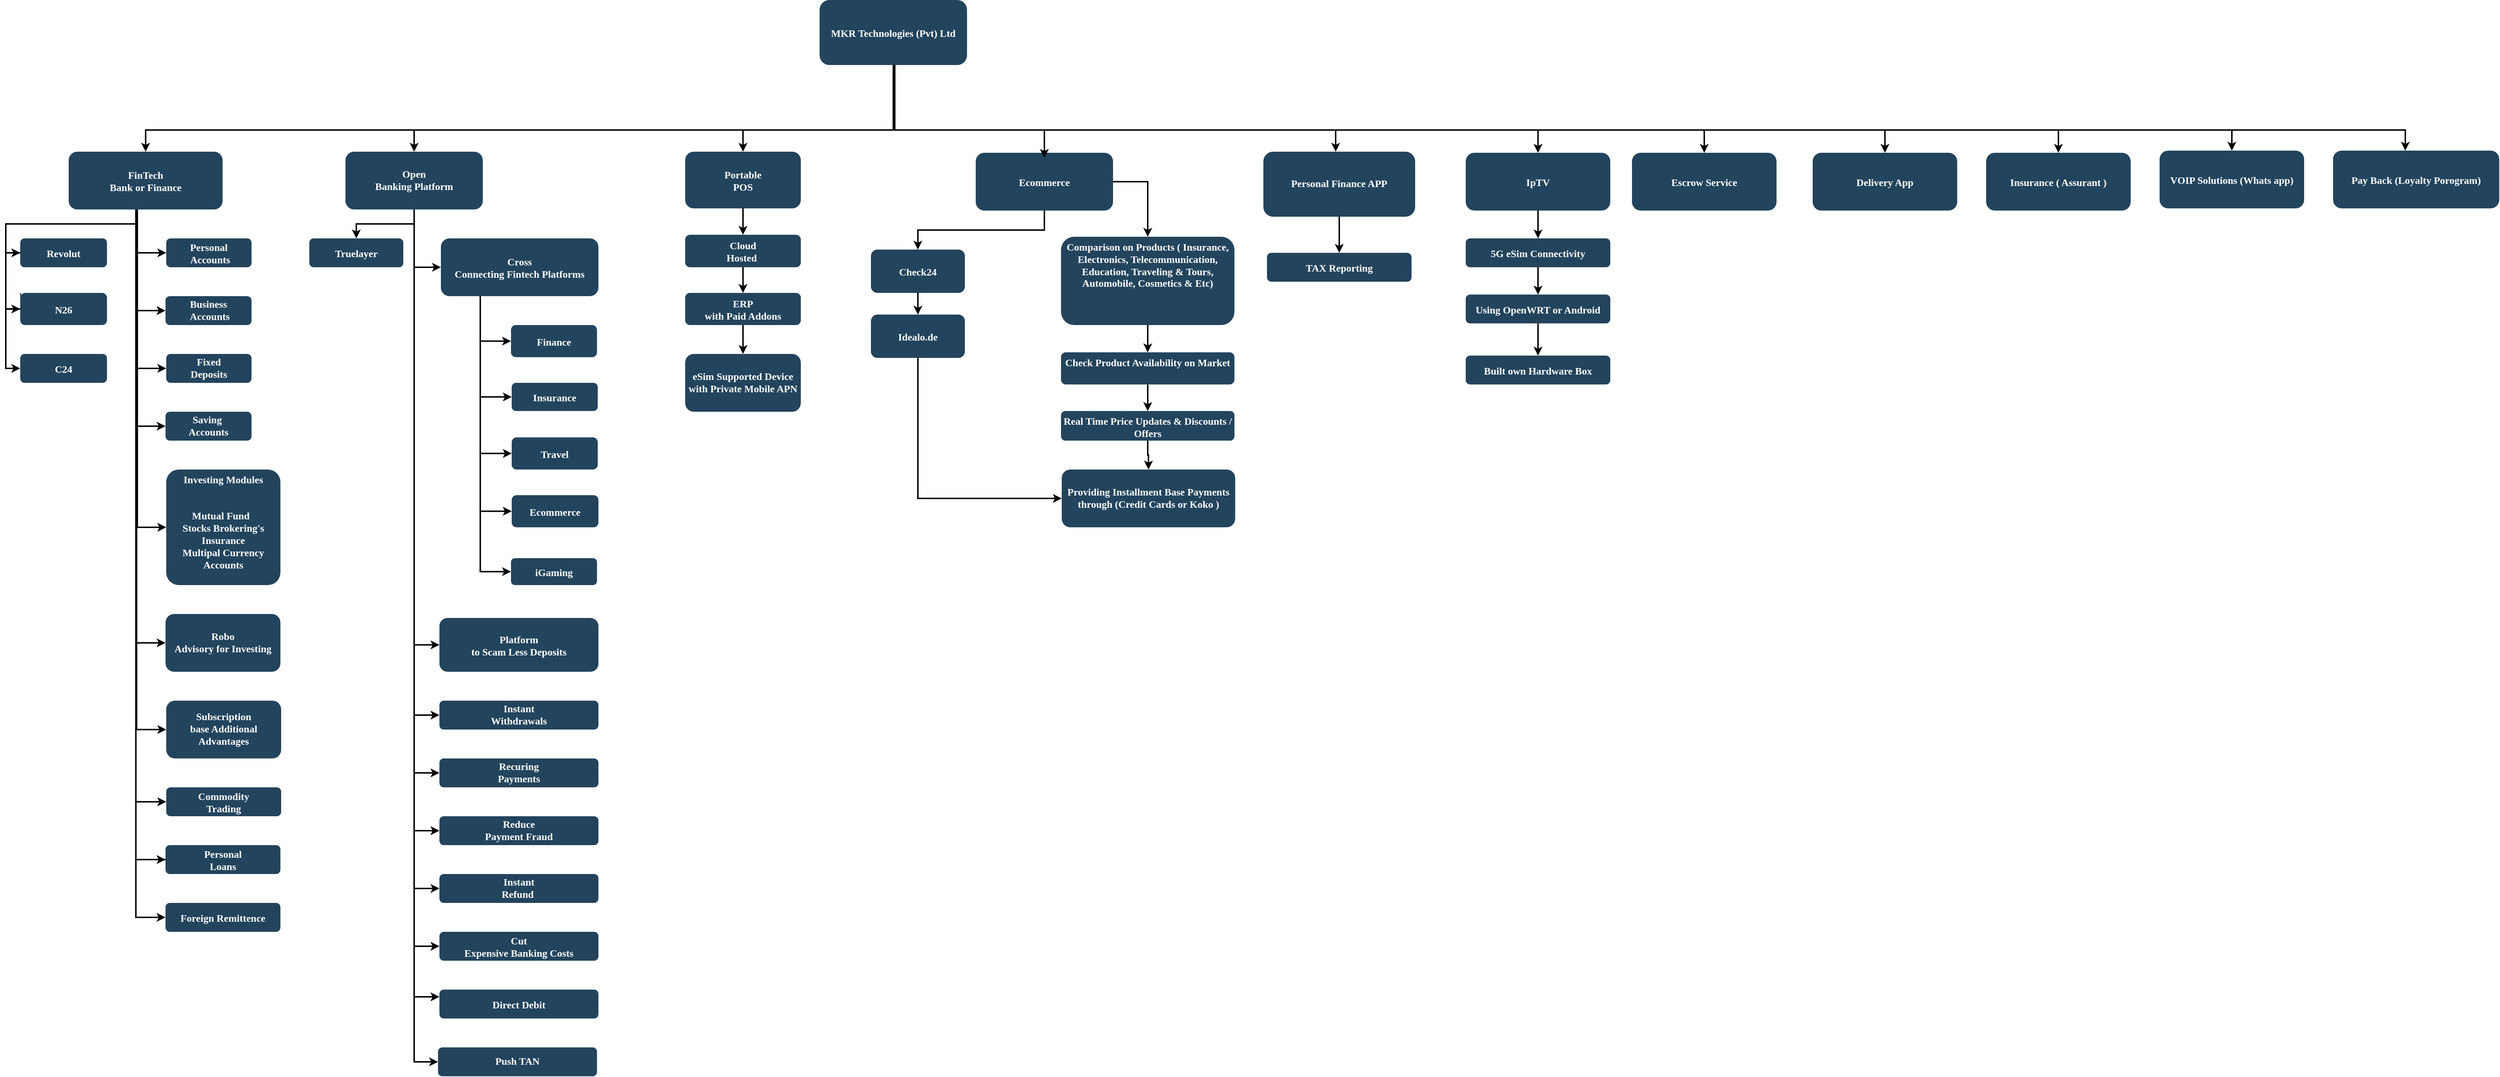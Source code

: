 <mxfile version="28.1.0">
  <diagram name="Page-1" id="2c0d36ab-eaac-3732-788b-9136903baeff">
    <mxGraphModel dx="2946" dy="1087" grid="1" gridSize="10" guides="1" tooltips="1" connect="1" arrows="1" fold="1" page="1" pageScale="1.5" pageWidth="1654" pageHeight="1169" background="none" math="0" shadow="0">
      <root>
        <mxCell id="0" />
        <mxCell id="1" parent="0" />
        <mxCell id="46ZgH81Ad_jFvTiQ-aaI-148" style="edgeStyle=orthogonalEdgeStyle;rounded=0;orthogonalLoop=1;jettySize=auto;html=1;exitX=0.5;exitY=1;exitDx=0;exitDy=0;strokeWidth=2;" parent="1" source="2" target="46ZgH81Ad_jFvTiQ-aaI-145" edge="1">
          <mxGeometry relative="1" as="geometry">
            <Array as="points">
              <mxPoint x="1248" y="220" />
              <mxPoint x="1250" y="220" />
              <mxPoint x="1250" y="290" />
              <mxPoint x="1860" y="290" />
            </Array>
          </mxGeometry>
        </mxCell>
        <mxCell id="46ZgH81Ad_jFvTiQ-aaI-154" style="edgeStyle=orthogonalEdgeStyle;rounded=0;orthogonalLoop=1;jettySize=auto;html=1;exitX=0.5;exitY=1;exitDx=0;exitDy=0;entryX=0.5;entryY=0;entryDx=0;entryDy=0;strokeWidth=2;" parent="1" source="2" target="10" edge="1">
          <mxGeometry relative="1" as="geometry">
            <Array as="points">
              <mxPoint x="1250" y="200" />
              <mxPoint x="1250" y="290" />
              <mxPoint x="1040" y="290" />
            </Array>
          </mxGeometry>
        </mxCell>
        <mxCell id="46ZgH81Ad_jFvTiQ-aaI-155" style="edgeStyle=orthogonalEdgeStyle;rounded=0;orthogonalLoop=1;jettySize=auto;html=1;exitX=0.5;exitY=1;exitDx=0;exitDy=0;entryX=0.5;entryY=0;entryDx=0;entryDy=0;strokeWidth=2;" parent="1" source="2" target="13" edge="1">
          <mxGeometry relative="1" as="geometry">
            <Array as="points">
              <mxPoint x="1248" y="290" />
              <mxPoint x="214" y="290" />
            </Array>
          </mxGeometry>
        </mxCell>
        <mxCell id="HMDARcw2_HYiJdbcsD-V-118" style="edgeStyle=orthogonalEdgeStyle;rounded=0;orthogonalLoop=1;jettySize=auto;html=1;exitX=0.5;exitY=1;exitDx=0;exitDy=0;entryX=0.5;entryY=0;entryDx=0;entryDy=0;strokeWidth=2;" parent="1" source="2" target="HMDARcw2_HYiJdbcsD-V-111" edge="1">
          <mxGeometry relative="1" as="geometry">
            <Array as="points">
              <mxPoint x="1250" y="200" />
              <mxPoint x="1250" y="290" />
              <mxPoint x="2140" y="290" />
            </Array>
          </mxGeometry>
        </mxCell>
        <mxCell id="LEnRK2xh1bTNSe5XveaE-107" style="edgeStyle=orthogonalEdgeStyle;rounded=0;orthogonalLoop=1;jettySize=auto;html=1;exitX=0.5;exitY=1;exitDx=0;exitDy=0;strokeWidth=2;" parent="1" source="2" target="LEnRK2xh1bTNSe5XveaE-105" edge="1">
          <mxGeometry relative="1" as="geometry">
            <Array as="points">
              <mxPoint x="1250" y="200" />
              <mxPoint x="1250" y="290" />
              <mxPoint x="2370" y="290" />
            </Array>
          </mxGeometry>
        </mxCell>
        <mxCell id="0Mbztuet_iNl4KIyFu8y-107" style="edgeStyle=orthogonalEdgeStyle;rounded=0;orthogonalLoop=1;jettySize=auto;html=1;exitX=0.5;exitY=1;exitDx=0;exitDy=0;entryX=0.5;entryY=0;entryDx=0;entryDy=0;strokeWidth=2;strokeColor=none;curved=0;" parent="1" source="2" target="0Mbztuet_iNl4KIyFu8y-105" edge="1">
          <mxGeometry relative="1" as="geometry" />
        </mxCell>
        <mxCell id="0Mbztuet_iNl4KIyFu8y-108" style="edgeStyle=orthogonalEdgeStyle;rounded=0;orthogonalLoop=1;jettySize=auto;html=1;exitX=0.5;exitY=1;exitDx=0;exitDy=0;strokeWidth=2;" parent="1" source="2" target="0Mbztuet_iNl4KIyFu8y-105" edge="1">
          <mxGeometry relative="1" as="geometry">
            <Array as="points">
              <mxPoint x="1250" y="200" />
              <mxPoint x="1250" y="290" />
              <mxPoint x="2620" y="290" />
            </Array>
          </mxGeometry>
        </mxCell>
        <mxCell id="4Vp10fmGyDdXfndkFbGP-106" style="edgeStyle=orthogonalEdgeStyle;rounded=0;orthogonalLoop=1;jettySize=auto;html=1;exitX=0.5;exitY=1;exitDx=0;exitDy=0;strokeWidth=2;" parent="1" source="2" target="4Vp10fmGyDdXfndkFbGP-105" edge="1">
          <mxGeometry relative="1" as="geometry">
            <Array as="points">
              <mxPoint x="1250" y="200" />
              <mxPoint x="1250" y="290" />
              <mxPoint x="2860" y="290" />
            </Array>
          </mxGeometry>
        </mxCell>
        <mxCell id="-ZhFlDTdAu7WCTXH46YC-106" style="edgeStyle=orthogonalEdgeStyle;rounded=0;orthogonalLoop=1;jettySize=auto;html=1;exitX=0.5;exitY=1;exitDx=0;exitDy=0;entryX=0.5;entryY=0;entryDx=0;entryDy=0;strokeWidth=2;" parent="1" source="2" target="-ZhFlDTdAu7WCTXH46YC-105" edge="1">
          <mxGeometry relative="1" as="geometry">
            <Array as="points">
              <mxPoint x="1250" y="200" />
              <mxPoint x="1250" y="290" />
              <mxPoint x="3100" y="290" />
            </Array>
          </mxGeometry>
        </mxCell>
        <mxCell id="-ZhFlDTdAu7WCTXH46YC-108" style="edgeStyle=orthogonalEdgeStyle;rounded=0;orthogonalLoop=1;jettySize=auto;html=1;exitX=0.5;exitY=1;exitDx=0;exitDy=0;strokeWidth=2;" parent="1" source="2" target="-ZhFlDTdAu7WCTXH46YC-107" edge="1">
          <mxGeometry relative="1" as="geometry">
            <Array as="points">
              <mxPoint x="1248" y="290" />
              <mxPoint x="3340" y="290" />
            </Array>
          </mxGeometry>
        </mxCell>
        <mxCell id="2" value="MKR Technologies (Pvt) Ltd" style="rounded=1;fillColor=#23445D;gradientColor=none;strokeColor=none;fontColor=#FFFFFF;fontStyle=1;fontFamily=Tahoma;fontSize=14" parent="1" vertex="1">
          <mxGeometry x="1146" y="110" width="204" height="90" as="geometry" />
        </mxCell>
        <mxCell id="46ZgH81Ad_jFvTiQ-aaI-136" style="edgeStyle=orthogonalEdgeStyle;rounded=0;orthogonalLoop=1;jettySize=auto;html=1;exitX=1;exitY=0.5;exitDx=0;exitDy=0;entryX=0.5;entryY=0;entryDx=0;entryDy=0;strokeWidth=2;" parent="1" source="4" target="48" edge="1">
          <mxGeometry relative="1" as="geometry" />
        </mxCell>
        <mxCell id="4" value="Ecommerce" style="rounded=1;fillColor=#23445D;gradientColor=none;strokeColor=none;fontColor=#FFFFFF;fontStyle=1;fontFamily=Tahoma;fontSize=14" parent="1" vertex="1">
          <mxGeometry x="1362.0" y="321.5" width="190" height="80" as="geometry" />
        </mxCell>
        <mxCell id="9" value="" style="edgeStyle=elbowEdgeStyle;elbow=vertical;strokeWidth=2;rounded=0;exitX=0.5;exitY=1;exitDx=0;exitDy=0;" parent="1" source="2" edge="1">
          <mxGeometry x="337" y="215.5" width="100" height="100" as="geometry">
            <mxPoint x="1040" y="230" as="sourcePoint" />
            <mxPoint x="1457" y="328.5" as="targetPoint" />
            <Array as="points">
              <mxPoint x="1160" y="290" />
              <mxPoint x="1050" y="294" />
            </Array>
          </mxGeometry>
        </mxCell>
        <mxCell id="46ZgH81Ad_jFvTiQ-aaI-150" style="edgeStyle=orthogonalEdgeStyle;rounded=0;orthogonalLoop=1;jettySize=auto;html=1;exitX=0.5;exitY=1;exitDx=0;exitDy=0;entryX=0.5;entryY=0;entryDx=0;entryDy=0;strokeWidth=2;" parent="1" source="10" target="41" edge="1">
          <mxGeometry relative="1" as="geometry" />
        </mxCell>
        <mxCell id="10" value="Portable&#xa;POS" style="rounded=1;fillColor=#23445D;gradientColor=none;strokeColor=none;fontColor=#FFFFFF;fontStyle=1;fontFamily=Tahoma;fontSize=14" parent="1" vertex="1">
          <mxGeometry x="960" y="320" width="160" height="78.5" as="geometry" />
        </mxCell>
        <mxCell id="46ZgH81Ad_jFvTiQ-aaI-121" style="edgeStyle=orthogonalEdgeStyle;rounded=0;orthogonalLoop=1;jettySize=auto;html=1;exitX=0.5;exitY=1;exitDx=0;exitDy=0;entryX=0;entryY=0.5;entryDx=0;entryDy=0;strokeWidth=2;" parent="1" source="12" target="37" edge="1">
          <mxGeometry relative="1" as="geometry" />
        </mxCell>
        <mxCell id="46ZgH81Ad_jFvTiQ-aaI-122" style="edgeStyle=orthogonalEdgeStyle;rounded=0;orthogonalLoop=1;jettySize=auto;html=1;exitX=0.5;exitY=1;exitDx=0;exitDy=0;entryX=0;entryY=0.5;entryDx=0;entryDy=0;strokeWidth=2;" parent="1" source="12" target="38" edge="1">
          <mxGeometry relative="1" as="geometry" />
        </mxCell>
        <mxCell id="46ZgH81Ad_jFvTiQ-aaI-124" style="edgeStyle=orthogonalEdgeStyle;rounded=0;orthogonalLoop=1;jettySize=auto;html=1;exitX=0.5;exitY=1;exitDx=0;exitDy=0;entryX=0;entryY=0.5;entryDx=0;entryDy=0;strokeWidth=2;" parent="1" source="12" target="39" edge="1">
          <mxGeometry relative="1" as="geometry" />
        </mxCell>
        <mxCell id="46ZgH81Ad_jFvTiQ-aaI-125" style="edgeStyle=orthogonalEdgeStyle;rounded=0;orthogonalLoop=1;jettySize=auto;html=1;exitX=0.5;exitY=1;exitDx=0;exitDy=0;entryX=0;entryY=0.5;entryDx=0;entryDy=0;strokeWidth=2;" parent="1" source="12" target="8fLzP8o-x3sx5GPTJKCO-153" edge="1">
          <mxGeometry relative="1" as="geometry" />
        </mxCell>
        <mxCell id="46ZgH81Ad_jFvTiQ-aaI-126" style="edgeStyle=orthogonalEdgeStyle;rounded=0;orthogonalLoop=1;jettySize=auto;html=1;exitX=0.5;exitY=1;exitDx=0;exitDy=0;entryX=0;entryY=0.5;entryDx=0;entryDy=0;strokeWidth=2;" parent="1" source="12" target="8fLzP8o-x3sx5GPTJKCO-154" edge="1">
          <mxGeometry relative="1" as="geometry" />
        </mxCell>
        <mxCell id="46ZgH81Ad_jFvTiQ-aaI-127" style="edgeStyle=orthogonalEdgeStyle;rounded=0;orthogonalLoop=1;jettySize=auto;html=1;exitX=0.5;exitY=1;exitDx=0;exitDy=0;entryX=0;entryY=0.5;entryDx=0;entryDy=0;strokeWidth=2;" parent="1" source="12" target="8fLzP8o-x3sx5GPTJKCO-155" edge="1">
          <mxGeometry relative="1" as="geometry" />
        </mxCell>
        <mxCell id="46ZgH81Ad_jFvTiQ-aaI-128" style="edgeStyle=orthogonalEdgeStyle;rounded=0;orthogonalLoop=1;jettySize=auto;html=1;exitX=0.5;exitY=1;exitDx=0;exitDy=0;entryX=0;entryY=0.25;entryDx=0;entryDy=0;strokeWidth=2;" parent="1" source="12" target="95Yf4TQ1uGfuyi8VCFPg-128" edge="1">
          <mxGeometry relative="1" as="geometry" />
        </mxCell>
        <mxCell id="46ZgH81Ad_jFvTiQ-aaI-131" style="edgeStyle=orthogonalEdgeStyle;rounded=0;orthogonalLoop=1;jettySize=auto;html=1;exitX=0.5;exitY=1;exitDx=0;exitDy=0;entryX=0;entryY=0.5;entryDx=0;entryDy=0;strokeWidth=2;" parent="1" source="12" target="29" edge="1">
          <mxGeometry relative="1" as="geometry" />
        </mxCell>
        <mxCell id="46ZgH81Ad_jFvTiQ-aaI-133" style="edgeStyle=orthogonalEdgeStyle;rounded=0;orthogonalLoop=1;jettySize=auto;html=1;exitX=0.5;exitY=1;exitDx=0;exitDy=0;entryX=0.5;entryY=0;entryDx=0;entryDy=0;strokeWidth=2;" parent="1" source="12" target="25" edge="1">
          <mxGeometry relative="1" as="geometry" />
        </mxCell>
        <mxCell id="46ZgH81Ad_jFvTiQ-aaI-161" style="edgeStyle=orthogonalEdgeStyle;rounded=0;orthogonalLoop=1;jettySize=auto;html=1;exitX=0.5;exitY=1;exitDx=0;exitDy=0;entryX=0;entryY=0.5;entryDx=0;entryDy=0;strokeWidth=2;" parent="1" source="12" target="46ZgH81Ad_jFvTiQ-aaI-159" edge="1">
          <mxGeometry relative="1" as="geometry" />
        </mxCell>
        <mxCell id="12" value="Open&#xa;Banking Platform" style="rounded=1;fillColor=#23445D;gradientColor=none;strokeColor=none;fontColor=#FFFFFF;fontStyle=1;fontFamily=Tahoma;fontSize=14;whiteSpace=wrap;" parent="1" vertex="1">
          <mxGeometry x="490.0" y="320" width="190" height="80" as="geometry" />
        </mxCell>
        <mxCell id="46ZgH81Ad_jFvTiQ-aaI-109" style="edgeStyle=orthogonalEdgeStyle;rounded=0;orthogonalLoop=1;jettySize=auto;html=1;entryX=0;entryY=0.5;entryDx=0;entryDy=0;strokeWidth=2;" parent="1" target="14" edge="1">
          <mxGeometry relative="1" as="geometry">
            <mxPoint x="200" y="420" as="sourcePoint" />
            <Array as="points">
              <mxPoint x="107" y="420" />
              <mxPoint x="20" y="420" />
              <mxPoint x="20" y="460" />
            </Array>
          </mxGeometry>
        </mxCell>
        <mxCell id="13" value="FinTech&#xa;Bank or Finance" style="rounded=1;fillColor=#23445D;gradientColor=none;strokeColor=none;fontColor=#FFFFFF;fontStyle=1;fontFamily=Tahoma;fontSize=14" parent="1" vertex="1">
          <mxGeometry x="107" y="320" width="213" height="80" as="geometry" />
        </mxCell>
        <mxCell id="46ZgH81Ad_jFvTiQ-aaI-110" style="edgeStyle=orthogonalEdgeStyle;rounded=0;orthogonalLoop=1;jettySize=auto;html=1;exitX=0;exitY=0.5;exitDx=0;exitDy=0;entryX=0;entryY=0.5;entryDx=0;entryDy=0;strokeWidth=2;" parent="1" source="14" target="15" edge="1">
          <mxGeometry relative="1" as="geometry" />
        </mxCell>
        <mxCell id="14" value="Revolut" style="rounded=1;fillColor=#23445D;gradientColor=none;strokeColor=none;fontColor=#FFFFFF;fontStyle=1;fontFamily=Tahoma;fontSize=14" parent="1" vertex="1">
          <mxGeometry x="40" y="440" width="120" height="40" as="geometry" />
        </mxCell>
        <mxCell id="8fLzP8o-x3sx5GPTJKCO-126" style="edgeStyle=none;rounded=0;orthogonalLoop=1;jettySize=auto;html=1;exitX=0;exitY=0;exitDx=0;exitDy=0;entryX=0;entryY=0.25;entryDx=0;entryDy=0;" parent="1" source="15" edge="1">
          <mxGeometry relative="1" as="geometry">
            <mxPoint x="47" y="555.5" as="targetPoint" />
          </mxGeometry>
        </mxCell>
        <mxCell id="46ZgH81Ad_jFvTiQ-aaI-111" style="edgeStyle=orthogonalEdgeStyle;rounded=0;orthogonalLoop=1;jettySize=auto;html=1;exitX=0;exitY=0.5;exitDx=0;exitDy=0;entryX=0;entryY=0.5;entryDx=0;entryDy=0;strokeWidth=2;" parent="1" source="15" target="8fLzP8o-x3sx5GPTJKCO-135" edge="1">
          <mxGeometry relative="1" as="geometry" />
        </mxCell>
        <mxCell id="15" value="N26" style="rounded=1;fillColor=#23445D;gradientColor=none;strokeColor=none;fontColor=#FFFFFF;fontStyle=1;fontFamily=Tahoma;fontSize=14" parent="1" vertex="1">
          <mxGeometry x="40" y="515.5" width="120" height="44.5" as="geometry" />
        </mxCell>
        <mxCell id="16" value="Personal&#xa; Accounts" style="rounded=1;fillColor=#23445D;gradientColor=none;strokeColor=none;fontColor=#FFFFFF;fontStyle=1;fontFamily=Tahoma;fontSize=14" parent="1" vertex="1">
          <mxGeometry x="242" y="440" width="118" height="40" as="geometry" />
        </mxCell>
        <mxCell id="17" value="Business&#xa; Accounts" style="rounded=1;fillColor=#23445D;gradientColor=none;strokeColor=none;fontColor=#FFFFFF;fontStyle=1;fontFamily=Tahoma;fontSize=14;whiteSpace=wrap;" parent="1" vertex="1">
          <mxGeometry x="241" y="520" width="119" height="40" as="geometry" />
        </mxCell>
        <mxCell id="18" value="&#xa;&#xa;&#xa;&#xa;&#xa;Fixed&#xa;Deposits&#xa;  &#xa; &#xa;&#xa;&#xa;&#xa;" style="rounded=1;fillColor=#23445D;gradientColor=none;strokeColor=none;fontColor=#FFFFFF;fontStyle=1;fontFamily=Tahoma;fontSize=14;whiteSpace=wrap;" parent="1" vertex="1">
          <mxGeometry x="242" y="600" width="118" height="40" as="geometry" />
        </mxCell>
        <mxCell id="19" value="&#xa;&#xa;&#xa;&#xa;Saving &#xa;Accounts&#xa;  &#xa; &#xa;&#xa;&#xa;" style="rounded=1;fillColor=#23445D;gradientColor=none;strokeColor=none;fontColor=#FFFFFF;fontStyle=1;fontFamily=Tahoma;fontSize=14;whiteSpace=wrap;" parent="1" vertex="1">
          <mxGeometry x="241" y="680" width="119" height="40" as="geometry" />
        </mxCell>
        <mxCell id="20" value="Investing Modules&#xa;&#xa; &#xa;  Mutual Fund&#xa;Stocks Brokering&#39;s&#xa;Insurance&#xa;Multipal Currency Accounts&#xa;&#xa;&#xa;&#xa;&#xa;&#xa; &#xa;  &#xa;  &#xa;&#xa;  &#xa; &#xa;&#xa;" style="rounded=1;fillColor=#23445D;gradientColor=none;strokeColor=none;fontColor=#FFFFFF;fontStyle=1;fontFamily=Tahoma;fontSize=14;arcSize=11;verticalAlign=top;textDirection=rtl;labelPosition=center;verticalLabelPosition=middle;align=center;whiteSpace=wrap;" parent="1" vertex="1">
          <mxGeometry x="242" y="760" width="158" height="160" as="geometry" />
        </mxCell>
        <mxCell id="23" value="Robo&#xa;Advisory for Investing" style="rounded=1;fillColor=#23445D;gradientColor=none;strokeColor=none;fontColor=#FFFFFF;fontStyle=1;fontFamily=Tahoma;fontSize=14;whiteSpace=wrap;" parent="1" vertex="1">
          <mxGeometry x="241" y="960" width="159" height="80" as="geometry" />
        </mxCell>
        <mxCell id="25" value="Truelayer" style="rounded=1;fillColor=#23445D;gradientColor=none;strokeColor=none;fontColor=#FFFFFF;fontStyle=1;fontFamily=Tahoma;fontSize=14" parent="1" vertex="1">
          <mxGeometry x="440" y="440" width="130" height="40" as="geometry" />
        </mxCell>
        <mxCell id="46ZgH81Ad_jFvTiQ-aaI-115" style="edgeStyle=orthogonalEdgeStyle;rounded=0;orthogonalLoop=1;jettySize=auto;html=1;exitX=0.25;exitY=1;exitDx=0;exitDy=0;entryX=0;entryY=0.5;entryDx=0;entryDy=0;strokeWidth=2;" parent="1" source="29" target="30" edge="1">
          <mxGeometry relative="1" as="geometry" />
        </mxCell>
        <mxCell id="46ZgH81Ad_jFvTiQ-aaI-116" style="edgeStyle=orthogonalEdgeStyle;rounded=0;orthogonalLoop=1;jettySize=auto;html=1;exitX=0.25;exitY=1;exitDx=0;exitDy=0;entryX=0;entryY=0.5;entryDx=0;entryDy=0;strokeWidth=2;" parent="1" source="29" target="31" edge="1">
          <mxGeometry relative="1" as="geometry" />
        </mxCell>
        <mxCell id="46ZgH81Ad_jFvTiQ-aaI-117" style="edgeStyle=orthogonalEdgeStyle;rounded=0;orthogonalLoop=1;jettySize=auto;html=1;exitX=0.25;exitY=1;exitDx=0;exitDy=0;entryX=0;entryY=0.5;entryDx=0;entryDy=0;strokeWidth=2;" parent="1" source="29" target="32" edge="1">
          <mxGeometry relative="1" as="geometry" />
        </mxCell>
        <mxCell id="46ZgH81Ad_jFvTiQ-aaI-118" style="edgeStyle=orthogonalEdgeStyle;rounded=0;orthogonalLoop=1;jettySize=auto;html=1;exitX=0.25;exitY=1;exitDx=0;exitDy=0;entryX=0;entryY=0.5;entryDx=0;entryDy=0;strokeWidth=2;" parent="1" source="29" target="35" edge="1">
          <mxGeometry relative="1" as="geometry" />
        </mxCell>
        <mxCell id="46ZgH81Ad_jFvTiQ-aaI-119" style="edgeStyle=orthogonalEdgeStyle;rounded=0;orthogonalLoop=1;jettySize=auto;html=1;exitX=0.25;exitY=1;exitDx=0;exitDy=0;entryX=0;entryY=0.5;entryDx=0;entryDy=0;strokeWidth=2;" parent="1" source="29" target="36" edge="1">
          <mxGeometry relative="1" as="geometry" />
        </mxCell>
        <mxCell id="29" value="Cross&#xa;Connecting Fintech Platforms" style="rounded=1;fillColor=#23445D;gradientColor=none;strokeColor=none;fontColor=#FFFFFF;fontStyle=1;fontFamily=Tahoma;fontSize=14" parent="1" vertex="1">
          <mxGeometry x="622" y="440" width="218" height="80" as="geometry" />
        </mxCell>
        <mxCell id="30" value="Finance" style="rounded=1;fillColor=#23445D;gradientColor=none;strokeColor=none;fontColor=#FFFFFF;fontStyle=1;fontFamily=Tahoma;fontSize=14" parent="1" vertex="1">
          <mxGeometry x="719" y="560" width="119" height="44.5" as="geometry" />
        </mxCell>
        <mxCell id="31" value="Insurance" style="rounded=1;fillColor=#23445D;gradientColor=none;strokeColor=none;fontColor=#FFFFFF;fontStyle=1;fontFamily=Tahoma;fontSize=14" parent="1" vertex="1">
          <mxGeometry x="720" y="640" width="119" height="39" as="geometry" />
        </mxCell>
        <mxCell id="32" value="Travel" style="rounded=1;fillColor=#23445D;gradientColor=none;strokeColor=none;fontColor=#FFFFFF;fontStyle=1;fontFamily=Tahoma;fontSize=14" parent="1" vertex="1">
          <mxGeometry x="720" y="715.5" width="119" height="44.5" as="geometry" />
        </mxCell>
        <mxCell id="35" value="Ecommerce" style="rounded=1;fillColor=#23445D;gradientColor=none;strokeColor=none;fontColor=#FFFFFF;fontStyle=1;fontFamily=Tahoma;fontSize=14" parent="1" vertex="1">
          <mxGeometry x="720" y="795.5" width="120" height="44.5" as="geometry" />
        </mxCell>
        <mxCell id="36" value="iGaming" style="rounded=1;fillColor=#23445D;gradientColor=none;strokeColor=none;fontColor=#FFFFFF;fontStyle=1;fontFamily=Tahoma;fontSize=14" parent="1" vertex="1">
          <mxGeometry x="719" y="882.75" width="119" height="37.25" as="geometry" />
        </mxCell>
        <mxCell id="37" value="Platform&#xa;to Scam Less Deposits" style="rounded=1;fillColor=#23445D;gradientColor=none;strokeColor=none;fontColor=#FFFFFF;fontStyle=1;fontFamily=Tahoma;fontSize=14" parent="1" vertex="1">
          <mxGeometry x="620" y="965.5" width="220" height="74.5" as="geometry" />
        </mxCell>
        <mxCell id="38" value="Instant&#xa;Withdrawals" style="rounded=1;fillColor=#23445D;gradientColor=none;strokeColor=none;fontColor=#FFFFFF;fontStyle=1;fontFamily=Tahoma;fontSize=14;whiteSpace=wrap;" parent="1" vertex="1">
          <mxGeometry x="620" y="1080" width="220" height="40" as="geometry" />
        </mxCell>
        <mxCell id="39" value="Recuring&#xa;Payments" style="rounded=1;fillColor=#23445D;gradientColor=none;strokeColor=none;fontColor=#FFFFFF;fontStyle=1;fontFamily=Tahoma;fontSize=14;whiteSpace=wrap;" parent="1" vertex="1">
          <mxGeometry x="620" y="1160" width="220" height="40" as="geometry" />
        </mxCell>
        <mxCell id="46ZgH81Ad_jFvTiQ-aaI-151" style="edgeStyle=orthogonalEdgeStyle;rounded=0;orthogonalLoop=1;jettySize=auto;html=1;exitX=0.5;exitY=1;exitDx=0;exitDy=0;entryX=0.5;entryY=0;entryDx=0;entryDy=0;strokeWidth=2;" parent="1" source="41" target="42" edge="1">
          <mxGeometry relative="1" as="geometry" />
        </mxCell>
        <mxCell id="41" value="Cloud&#xa;Hosted " style="rounded=1;fillColor=#23445D;gradientColor=none;strokeColor=none;fontColor=#FFFFFF;fontStyle=1;fontFamily=Tahoma;fontSize=14" parent="1" vertex="1">
          <mxGeometry x="960" y="435" width="160" height="45" as="geometry" />
        </mxCell>
        <mxCell id="46ZgH81Ad_jFvTiQ-aaI-152" style="edgeStyle=orthogonalEdgeStyle;rounded=0;orthogonalLoop=1;jettySize=auto;html=1;exitX=0.5;exitY=1;exitDx=0;exitDy=0;entryX=0.5;entryY=0;entryDx=0;entryDy=0;strokeWidth=2;" parent="1" source="42" target="43" edge="1">
          <mxGeometry relative="1" as="geometry" />
        </mxCell>
        <mxCell id="42" value="ERP&#xa;with Paid Addons" style="rounded=1;fillColor=#23445D;gradientColor=none;strokeColor=none;fontColor=#FFFFFF;fontStyle=1;fontFamily=Tahoma;fontSize=14" parent="1" vertex="1">
          <mxGeometry x="960" y="515.5" width="160" height="44.5" as="geometry" />
        </mxCell>
        <mxCell id="43" value="eSim Supported Device with Private Mobile APN" style="rounded=1;fillColor=#23445D;gradientColor=none;strokeColor=none;fontColor=#FFFFFF;fontStyle=1;fontFamily=Tahoma;fontSize=14;whiteSpace=wrap;" parent="1" vertex="1">
          <mxGeometry x="960" y="600" width="160" height="80" as="geometry" />
        </mxCell>
        <mxCell id="HMDARcw2_HYiJdbcsD-V-105" style="edgeStyle=orthogonalEdgeStyle;rounded=0;orthogonalLoop=1;jettySize=auto;html=1;exitX=0.5;exitY=1;exitDx=0;exitDy=0;entryX=0.5;entryY=0;entryDx=0;entryDy=0;strokeWidth=2;" parent="1" source="44" target="45" edge="1">
          <mxGeometry relative="1" as="geometry" />
        </mxCell>
        <mxCell id="44" value="Check24" style="rounded=1;fillColor=#23445D;gradientColor=none;strokeColor=none;fontColor=#FFFFFF;fontStyle=1;fontFamily=Tahoma;fontSize=14" parent="1" vertex="1">
          <mxGeometry x="1217" y="455.5" width="130" height="60" as="geometry" />
        </mxCell>
        <mxCell id="HMDARcw2_HYiJdbcsD-V-106" style="edgeStyle=orthogonalEdgeStyle;rounded=0;orthogonalLoop=1;jettySize=auto;html=1;exitX=0.5;exitY=1;exitDx=0;exitDy=0;entryX=0;entryY=0.5;entryDx=0;entryDy=0;strokeWidth=2;" parent="1" source="45" target="49" edge="1">
          <mxGeometry relative="1" as="geometry" />
        </mxCell>
        <mxCell id="45" value="Idealo.de" style="rounded=1;fillColor=#23445D;gradientColor=none;strokeColor=none;fontColor=#FFFFFF;fontStyle=1;fontFamily=Tahoma;fontSize=14" parent="1" vertex="1">
          <mxGeometry x="1217" y="545.5" width="130" height="60" as="geometry" />
        </mxCell>
        <mxCell id="HMDARcw2_HYiJdbcsD-V-108" style="edgeStyle=orthogonalEdgeStyle;rounded=0;orthogonalLoop=1;jettySize=auto;html=1;exitX=0.5;exitY=1;exitDx=0;exitDy=0;strokeWidth=2;" parent="1" source="48" target="BiBf15HHNjMDZF8-XcX4-115" edge="1">
          <mxGeometry relative="1" as="geometry" />
        </mxCell>
        <mxCell id="48" value="Comparison on Products ( Insurance, Electronics, Telecommunication, Education, Traveling &amp; Tours, Automobile, Cosmetics &amp; Etc) " style="rounded=1;fillColor=#23445D;gradientColor=none;strokeColor=none;fontColor=#FFFFFF;fontStyle=1;fontFamily=Tahoma;fontSize=14;verticalAlign=top;align=center;horizontal=1;labelBackgroundColor=none;labelBorderColor=none;textShadow=0;whiteSpace=wrap;" parent="1" vertex="1">
          <mxGeometry x="1480" y="437.75" width="240" height="122.25" as="geometry" />
        </mxCell>
        <mxCell id="49" value="Providing Installment Base Payments through (Credit Cards or Koko )" style="rounded=1;fillColor=#23445D;gradientColor=none;strokeColor=none;fontColor=#FFFFFF;fontStyle=1;fontFamily=Tahoma;fontSize=14;whiteSpace=wrap;" parent="1" vertex="1">
          <mxGeometry x="1481" y="760" width="240" height="80" as="geometry" />
        </mxCell>
        <mxCell id="59" value="" style="edgeStyle=elbowEdgeStyle;elbow=vertical;strokeWidth=2;rounded=0" parent="1" source="2" target="12" edge="1">
          <mxGeometry x="347" y="225.5" width="100" height="100" as="geometry">
            <mxPoint x="862.0" y="275.5" as="sourcePoint" />
            <mxPoint x="1467.0" y="345.5" as="targetPoint" />
            <Array as="points">
              <mxPoint x="720" y="290" />
            </Array>
          </mxGeometry>
        </mxCell>
        <mxCell id="64" value="" style="edgeStyle=elbowEdgeStyle;elbow=horizontal;strokeWidth=2;rounded=0" parent="1" source="13" target="16" edge="1">
          <mxGeometry x="-23" y="135.5" width="100" height="100" as="geometry">
            <mxPoint x="-23" y="235.5" as="sourcePoint" />
            <mxPoint x="77" y="135.5" as="targetPoint" />
            <Array as="points">
              <mxPoint x="202" y="435.5" />
            </Array>
          </mxGeometry>
        </mxCell>
        <mxCell id="65" value="" style="edgeStyle=elbowEdgeStyle;elbow=horizontal;strokeWidth=2;rounded=0" parent="1" source="13" target="17" edge="1">
          <mxGeometry x="-23" y="135.5" width="100" height="100" as="geometry">
            <mxPoint x="-23" y="235.5" as="sourcePoint" />
            <mxPoint x="77" y="135.5" as="targetPoint" />
            <Array as="points">
              <mxPoint x="202" y="475.5" />
            </Array>
          </mxGeometry>
        </mxCell>
        <mxCell id="66" value="" style="edgeStyle=elbowEdgeStyle;elbow=horizontal;strokeWidth=2;rounded=0" parent="1" source="13" target="18" edge="1">
          <mxGeometry x="-23" y="135.5" width="100" height="100" as="geometry">
            <mxPoint x="-23" y="235.5" as="sourcePoint" />
            <mxPoint x="77" y="135.5" as="targetPoint" />
            <Array as="points">
              <mxPoint x="202" y="525.5" />
            </Array>
          </mxGeometry>
        </mxCell>
        <mxCell id="67" value="" style="edgeStyle=elbowEdgeStyle;elbow=horizontal;strokeWidth=2;rounded=0" parent="1" source="13" target="19" edge="1">
          <mxGeometry x="-23" y="135.5" width="100" height="100" as="geometry">
            <mxPoint x="-23" y="235.5" as="sourcePoint" />
            <mxPoint x="77" y="135.5" as="targetPoint" />
            <Array as="points">
              <mxPoint x="202" y="575.5" />
            </Array>
          </mxGeometry>
        </mxCell>
        <mxCell id="68" value="" style="edgeStyle=elbowEdgeStyle;elbow=horizontal;strokeWidth=2;rounded=0" parent="1" source="13" target="8fLzP8o-x3sx5GPTJKCO-152" edge="1">
          <mxGeometry x="-23" y="135.5" width="100" height="100" as="geometry">
            <mxPoint x="-23" y="235.5" as="sourcePoint" />
            <mxPoint x="240" y="1300" as="targetPoint" />
            <Array as="points">
              <mxPoint x="200" y="1300" />
            </Array>
          </mxGeometry>
        </mxCell>
        <mxCell id="105" value="" style="edgeStyle=elbowEdgeStyle;elbow=vertical;strokeWidth=2;rounded=0" parent="1" source="4" target="44" edge="1">
          <mxGeometry x="-23" y="135.5" width="100" height="100" as="geometry">
            <mxPoint x="-23" y="235.5" as="sourcePoint" />
            <mxPoint x="77" y="135.5" as="targetPoint" />
          </mxGeometry>
        </mxCell>
        <mxCell id="8fLzP8o-x3sx5GPTJKCO-125" style="edgeStyle=none;rounded=0;orthogonalLoop=1;jettySize=auto;html=1;exitX=0.5;exitY=0;exitDx=0;exitDy=0;" parent="1" edge="1">
          <mxGeometry relative="1" as="geometry">
            <mxPoint x="117.0" y="545.5" as="sourcePoint" />
            <mxPoint x="117.0" y="545.5" as="targetPoint" />
          </mxGeometry>
        </mxCell>
        <mxCell id="8fLzP8o-x3sx5GPTJKCO-135" value="C24" style="rounded=1;fillColor=#23445D;gradientColor=none;strokeColor=none;fontColor=#FFFFFF;fontStyle=1;fontFamily=Tahoma;fontSize=14" parent="1" vertex="1">
          <mxGeometry x="40" y="600" width="120" height="40" as="geometry" />
        </mxCell>
        <mxCell id="8fLzP8o-x3sx5GPTJKCO-150" value="Subscription&#xa;base Additional Advantages" style="rounded=1;fillColor=#23445D;gradientColor=none;strokeColor=none;fontColor=#FFFFFF;fontStyle=1;fontFamily=Tahoma;fontSize=14;whiteSpace=wrap;" parent="1" vertex="1">
          <mxGeometry x="242" y="1080" width="159" height="80" as="geometry" />
        </mxCell>
        <mxCell id="8fLzP8o-x3sx5GPTJKCO-151" value="Commodity&#xa;Trading" style="rounded=1;fillColor=#23445D;gradientColor=none;strokeColor=none;fontColor=#FFFFFF;fontStyle=1;fontFamily=Tahoma;fontSize=14" parent="1" vertex="1">
          <mxGeometry x="242" y="1200" width="159" height="40" as="geometry" />
        </mxCell>
        <mxCell id="46ZgH81Ad_jFvTiQ-aaI-158" style="edgeStyle=orthogonalEdgeStyle;rounded=0;orthogonalLoop=1;jettySize=auto;html=1;exitX=0;exitY=0.5;exitDx=0;exitDy=0;entryX=0;entryY=0.5;entryDx=0;entryDy=0;strokeWidth=2;" parent="1" source="8fLzP8o-x3sx5GPTJKCO-152" target="46ZgH81Ad_jFvTiQ-aaI-156" edge="1">
          <mxGeometry relative="1" as="geometry">
            <Array as="points">
              <mxPoint x="200" y="1300" />
              <mxPoint x="200" y="1380" />
            </Array>
          </mxGeometry>
        </mxCell>
        <mxCell id="8fLzP8o-x3sx5GPTJKCO-152" value="Personal&#xa;Loans" style="rounded=1;fillColor=#23445D;gradientColor=none;strokeColor=none;fontColor=#FFFFFF;fontStyle=1;fontFamily=Tahoma;fontSize=14" parent="1" vertex="1">
          <mxGeometry x="241" y="1280" width="159" height="40" as="geometry" />
        </mxCell>
        <mxCell id="8fLzP8o-x3sx5GPTJKCO-153" value="Reduce&#xa;Payment Fraud" style="rounded=1;fillColor=#23445D;gradientColor=none;strokeColor=none;fontColor=#FFFFFF;fontStyle=1;fontFamily=Tahoma;fontSize=14;textShadow=0;whiteSpace=wrap;" parent="1" vertex="1">
          <mxGeometry x="620" y="1240" width="220" height="40" as="geometry" />
        </mxCell>
        <mxCell id="8fLzP8o-x3sx5GPTJKCO-154" value="Instant&#xa;Refund " style="rounded=1;fillColor=#23445D;gradientColor=none;strokeColor=none;fontColor=#FFFFFF;fontStyle=1;fontFamily=Tahoma;fontSize=14;whiteSpace=wrap;" parent="1" vertex="1">
          <mxGeometry x="620" y="1320" width="220" height="40" as="geometry" />
        </mxCell>
        <mxCell id="8fLzP8o-x3sx5GPTJKCO-155" value="Cut&#xa;Expensive Banking Costs" style="rounded=1;fillColor=#23445D;gradientColor=none;strokeColor=none;fontColor=#FFFFFF;fontStyle=1;fontFamily=Tahoma;fontSize=14" parent="1" vertex="1">
          <mxGeometry x="620" y="1400" width="220" height="40" as="geometry" />
        </mxCell>
        <mxCell id="8fLzP8o-x3sx5GPTJKCO-158" style="edgeStyle=none;rounded=0;orthogonalLoop=1;jettySize=auto;html=1;exitX=1;exitY=0.5;exitDx=0;exitDy=0;" parent="1" source="25" target="25" edge="1">
          <mxGeometry relative="1" as="geometry" />
        </mxCell>
        <mxCell id="95Yf4TQ1uGfuyi8VCFPg-128" value="Direct Debit" style="rounded=1;fillColor=#23445D;gradientColor=none;strokeColor=none;fontColor=#FFFFFF;fontStyle=1;fontFamily=Tahoma;fontSize=14" parent="1" vertex="1">
          <mxGeometry x="620" y="1480" width="220" height="40" as="geometry" />
        </mxCell>
        <mxCell id="95Yf4TQ1uGfuyi8VCFPg-132" value="" style="edgeStyle=elbowEdgeStyle;elbow=horizontal;strokeWidth=2;rounded=0" parent="1" target="20" edge="1">
          <mxGeometry x="-23" y="135.5" width="100" height="100" as="geometry">
            <mxPoint x="202" y="490.5" as="sourcePoint" />
            <mxPoint x="237" y="830.5" as="targetPoint" />
            <Array as="points">
              <mxPoint x="202" y="650" />
            </Array>
          </mxGeometry>
        </mxCell>
        <mxCell id="95Yf4TQ1uGfuyi8VCFPg-133" value="" style="edgeStyle=elbowEdgeStyle;elbow=horizontal;strokeWidth=2;rounded=0;entryX=0;entryY=0.5;entryDx=0;entryDy=0;" parent="1" target="23" edge="1">
          <mxGeometry x="-23" y="135.5" width="100" height="100" as="geometry">
            <mxPoint x="201" y="716" as="sourcePoint" />
            <mxPoint x="236" y="1056" as="targetPoint" />
            <Array as="points">
              <mxPoint x="201" y="875.5" />
            </Array>
          </mxGeometry>
        </mxCell>
        <mxCell id="95Yf4TQ1uGfuyi8VCFPg-134" value="" style="edgeStyle=elbowEdgeStyle;elbow=horizontal;strokeWidth=2;rounded=0" parent="1" target="8fLzP8o-x3sx5GPTJKCO-150" edge="1">
          <mxGeometry x="-23" y="135.5" width="100" height="100" as="geometry">
            <mxPoint x="201" y="740" as="sourcePoint" />
            <mxPoint x="236" y="1080" as="targetPoint" />
            <Array as="points">
              <mxPoint x="201" y="899.5" />
            </Array>
          </mxGeometry>
        </mxCell>
        <mxCell id="95Yf4TQ1uGfuyi8VCFPg-135" value="" style="edgeStyle=elbowEdgeStyle;elbow=horizontal;strokeWidth=2;rounded=0;entryX=0;entryY=0.5;entryDx=0;entryDy=0;" parent="1" target="8fLzP8o-x3sx5GPTJKCO-151" edge="1">
          <mxGeometry x="-23" y="135.5" width="100" height="100" as="geometry">
            <mxPoint x="200" y="880" as="sourcePoint" />
            <mxPoint x="235" y="1220" as="targetPoint" />
            <Array as="points">
              <mxPoint x="200" y="1039.5" />
            </Array>
          </mxGeometry>
        </mxCell>
        <mxCell id="46ZgH81Ad_jFvTiQ-aaI-139" style="edgeStyle=orthogonalEdgeStyle;rounded=0;orthogonalLoop=1;jettySize=auto;html=1;exitX=0.5;exitY=1;exitDx=0;exitDy=0;entryX=0.5;entryY=0;entryDx=0;entryDy=0;strokeWidth=2;" parent="1" source="BiBf15HHNjMDZF8-XcX4-115" target="BiBf15HHNjMDZF8-XcX4-116" edge="1">
          <mxGeometry relative="1" as="geometry" />
        </mxCell>
        <mxCell id="BiBf15HHNjMDZF8-XcX4-115" value="Check Product Availability on Market" style="rounded=1;fillColor=#23445D;gradientColor=none;strokeColor=none;fontColor=#FFFFFF;fontStyle=1;fontFamily=Tahoma;fontSize=14;verticalAlign=top;align=center;horizontal=1;labelBackgroundColor=none;labelBorderColor=none;textShadow=0;whiteSpace=wrap;" parent="1" vertex="1">
          <mxGeometry x="1480" y="597.75" width="240" height="44.5" as="geometry" />
        </mxCell>
        <mxCell id="HMDARcw2_HYiJdbcsD-V-110" style="edgeStyle=orthogonalEdgeStyle;rounded=0;orthogonalLoop=1;jettySize=auto;html=1;exitX=0.5;exitY=1;exitDx=0;exitDy=0;strokeWidth=2;" parent="1" source="BiBf15HHNjMDZF8-XcX4-116" target="49" edge="1">
          <mxGeometry relative="1" as="geometry" />
        </mxCell>
        <mxCell id="BiBf15HHNjMDZF8-XcX4-116" value="Real Time Price Updates &amp; Discounts / Offers" style="rounded=1;fillColor=#23445D;gradientColor=none;strokeColor=none;fontColor=#FFFFFF;fontStyle=1;fontFamily=Tahoma;fontSize=14;verticalAlign=top;align=center;horizontal=1;labelBackgroundColor=none;labelBorderColor=none;textShadow=0;whiteSpace=wrap;" parent="1" vertex="1">
          <mxGeometry x="1480" y="679" width="240" height="41" as="geometry" />
        </mxCell>
        <mxCell id="46ZgH81Ad_jFvTiQ-aaI-147" style="edgeStyle=orthogonalEdgeStyle;rounded=0;orthogonalLoop=1;jettySize=auto;html=1;exitX=0.5;exitY=1;exitDx=0;exitDy=0;strokeWidth=2;" parent="1" source="46ZgH81Ad_jFvTiQ-aaI-145" target="46ZgH81Ad_jFvTiQ-aaI-146" edge="1">
          <mxGeometry relative="1" as="geometry" />
        </mxCell>
        <mxCell id="46ZgH81Ad_jFvTiQ-aaI-145" value="Personal Finance APP" style="rounded=1;fillColor=#23445D;gradientColor=none;strokeColor=none;fontColor=#FFFFFF;fontStyle=1;fontFamily=Tahoma;fontSize=14;whiteSpace=wrap;" parent="1" vertex="1">
          <mxGeometry x="1760" y="320" width="210" height="90" as="geometry" />
        </mxCell>
        <mxCell id="46ZgH81Ad_jFvTiQ-aaI-146" value="TAX Reporting" style="rounded=1;fillColor=#23445D;gradientColor=none;strokeColor=none;fontColor=#FFFFFF;fontStyle=1;fontFamily=Tahoma;fontSize=14" parent="1" vertex="1">
          <mxGeometry x="1765" y="460" width="200" height="40" as="geometry" />
        </mxCell>
        <mxCell id="46ZgH81Ad_jFvTiQ-aaI-156" value="Foreign Remittence" style="rounded=1;fillColor=#23445D;gradientColor=none;strokeColor=none;fontColor=#FFFFFF;fontStyle=1;fontFamily=Tahoma;fontSize=14" parent="1" vertex="1">
          <mxGeometry x="241" y="1360" width="159" height="40" as="geometry" />
        </mxCell>
        <mxCell id="46ZgH81Ad_jFvTiQ-aaI-159" value="Push TAN" style="rounded=1;fillColor=#23445D;gradientColor=none;strokeColor=none;fontColor=#FFFFFF;fontStyle=1;fontFamily=Tahoma;fontSize=14;whiteSpace=wrap;" parent="1" vertex="1">
          <mxGeometry x="618" y="1560" width="220" height="40" as="geometry" />
        </mxCell>
        <mxCell id="HMDARcw2_HYiJdbcsD-V-115" style="edgeStyle=orthogonalEdgeStyle;rounded=0;orthogonalLoop=1;jettySize=auto;html=1;exitX=0.5;exitY=1;exitDx=0;exitDy=0;entryX=0.5;entryY=0;entryDx=0;entryDy=0;strokeWidth=2;" parent="1" source="HMDARcw2_HYiJdbcsD-V-111" target="HMDARcw2_HYiJdbcsD-V-112" edge="1">
          <mxGeometry relative="1" as="geometry" />
        </mxCell>
        <mxCell id="HMDARcw2_HYiJdbcsD-V-111" value="IpTV" style="rounded=1;fillColor=#23445D;gradientColor=none;strokeColor=none;fontColor=#FFFFFF;fontStyle=1;fontFamily=Tahoma;fontSize=14" parent="1" vertex="1">
          <mxGeometry x="2040" y="321.5" width="200" height="80" as="geometry" />
        </mxCell>
        <mxCell id="HMDARcw2_HYiJdbcsD-V-116" style="edgeStyle=orthogonalEdgeStyle;rounded=0;orthogonalLoop=1;jettySize=auto;html=1;exitX=0.5;exitY=1;exitDx=0;exitDy=0;strokeWidth=2;" parent="1" source="HMDARcw2_HYiJdbcsD-V-112" target="HMDARcw2_HYiJdbcsD-V-113" edge="1">
          <mxGeometry relative="1" as="geometry" />
        </mxCell>
        <mxCell id="HMDARcw2_HYiJdbcsD-V-112" value="5G eSim Connectivity" style="rounded=1;fillColor=#23445D;gradientColor=none;strokeColor=none;fontColor=#FFFFFF;fontStyle=1;fontFamily=Tahoma;fontSize=14" parent="1" vertex="1">
          <mxGeometry x="2040" y="440" width="200" height="40" as="geometry" />
        </mxCell>
        <mxCell id="HMDARcw2_HYiJdbcsD-V-117" style="edgeStyle=orthogonalEdgeStyle;rounded=0;orthogonalLoop=1;jettySize=auto;html=1;exitX=0.5;exitY=1;exitDx=0;exitDy=0;strokeWidth=2;" parent="1" source="HMDARcw2_HYiJdbcsD-V-113" target="HMDARcw2_HYiJdbcsD-V-114" edge="1">
          <mxGeometry relative="1" as="geometry" />
        </mxCell>
        <mxCell id="HMDARcw2_HYiJdbcsD-V-113" value="Using OpenWRT or Android" style="rounded=1;fillColor=#23445D;gradientColor=none;strokeColor=none;fontColor=#FFFFFF;fontStyle=1;fontFamily=Tahoma;fontSize=14" parent="1" vertex="1">
          <mxGeometry x="2040" y="517.75" width="200" height="40" as="geometry" />
        </mxCell>
        <mxCell id="HMDARcw2_HYiJdbcsD-V-114" value="Built own Hardware Box" style="rounded=1;fillColor=#23445D;gradientColor=none;strokeColor=none;fontColor=#FFFFFF;fontStyle=1;fontFamily=Tahoma;fontSize=14" parent="1" vertex="1">
          <mxGeometry x="2040" y="602.25" width="200" height="40" as="geometry" />
        </mxCell>
        <mxCell id="LEnRK2xh1bTNSe5XveaE-105" value="Escrow Service" style="rounded=1;fillColor=#23445D;gradientColor=none;strokeColor=none;fontColor=#FFFFFF;fontStyle=1;fontFamily=Tahoma;fontSize=14" parent="1" vertex="1">
          <mxGeometry x="2270" y="321.5" width="200" height="80" as="geometry" />
        </mxCell>
        <mxCell id="0Mbztuet_iNl4KIyFu8y-105" value="Delivery App" style="rounded=1;fillColor=#23445D;gradientColor=none;strokeColor=none;fontColor=#FFFFFF;fontStyle=1;fontFamily=Tahoma;fontSize=14" parent="1" vertex="1">
          <mxGeometry x="2520" y="321.5" width="200" height="80" as="geometry" />
        </mxCell>
        <mxCell id="4Vp10fmGyDdXfndkFbGP-105" value="Insurance ( Assurant )" style="rounded=1;fillColor=#23445D;gradientColor=none;strokeColor=none;fontColor=#FFFFFF;fontStyle=1;fontFamily=Tahoma;fontSize=14" parent="1" vertex="1">
          <mxGeometry x="2760" y="321.5" width="200" height="80" as="geometry" />
        </mxCell>
        <mxCell id="-ZhFlDTdAu7WCTXH46YC-105" value="VOIP Solutions (Whats app)" style="rounded=1;fillColor=#23445D;gradientColor=none;strokeColor=none;fontColor=#FFFFFF;fontStyle=1;fontFamily=Tahoma;fontSize=14" parent="1" vertex="1">
          <mxGeometry x="3000" y="318.5" width="200" height="80" as="geometry" />
        </mxCell>
        <mxCell id="-ZhFlDTdAu7WCTXH46YC-107" value="Pay Back (Loyalty Porogram)" style="rounded=1;fillColor=#23445D;gradientColor=none;strokeColor=none;fontColor=#FFFFFF;fontStyle=1;fontFamily=Tahoma;fontSize=14" parent="1" vertex="1">
          <mxGeometry x="3240" y="318.5" width="230" height="80" as="geometry" />
        </mxCell>
      </root>
    </mxGraphModel>
  </diagram>
</mxfile>
